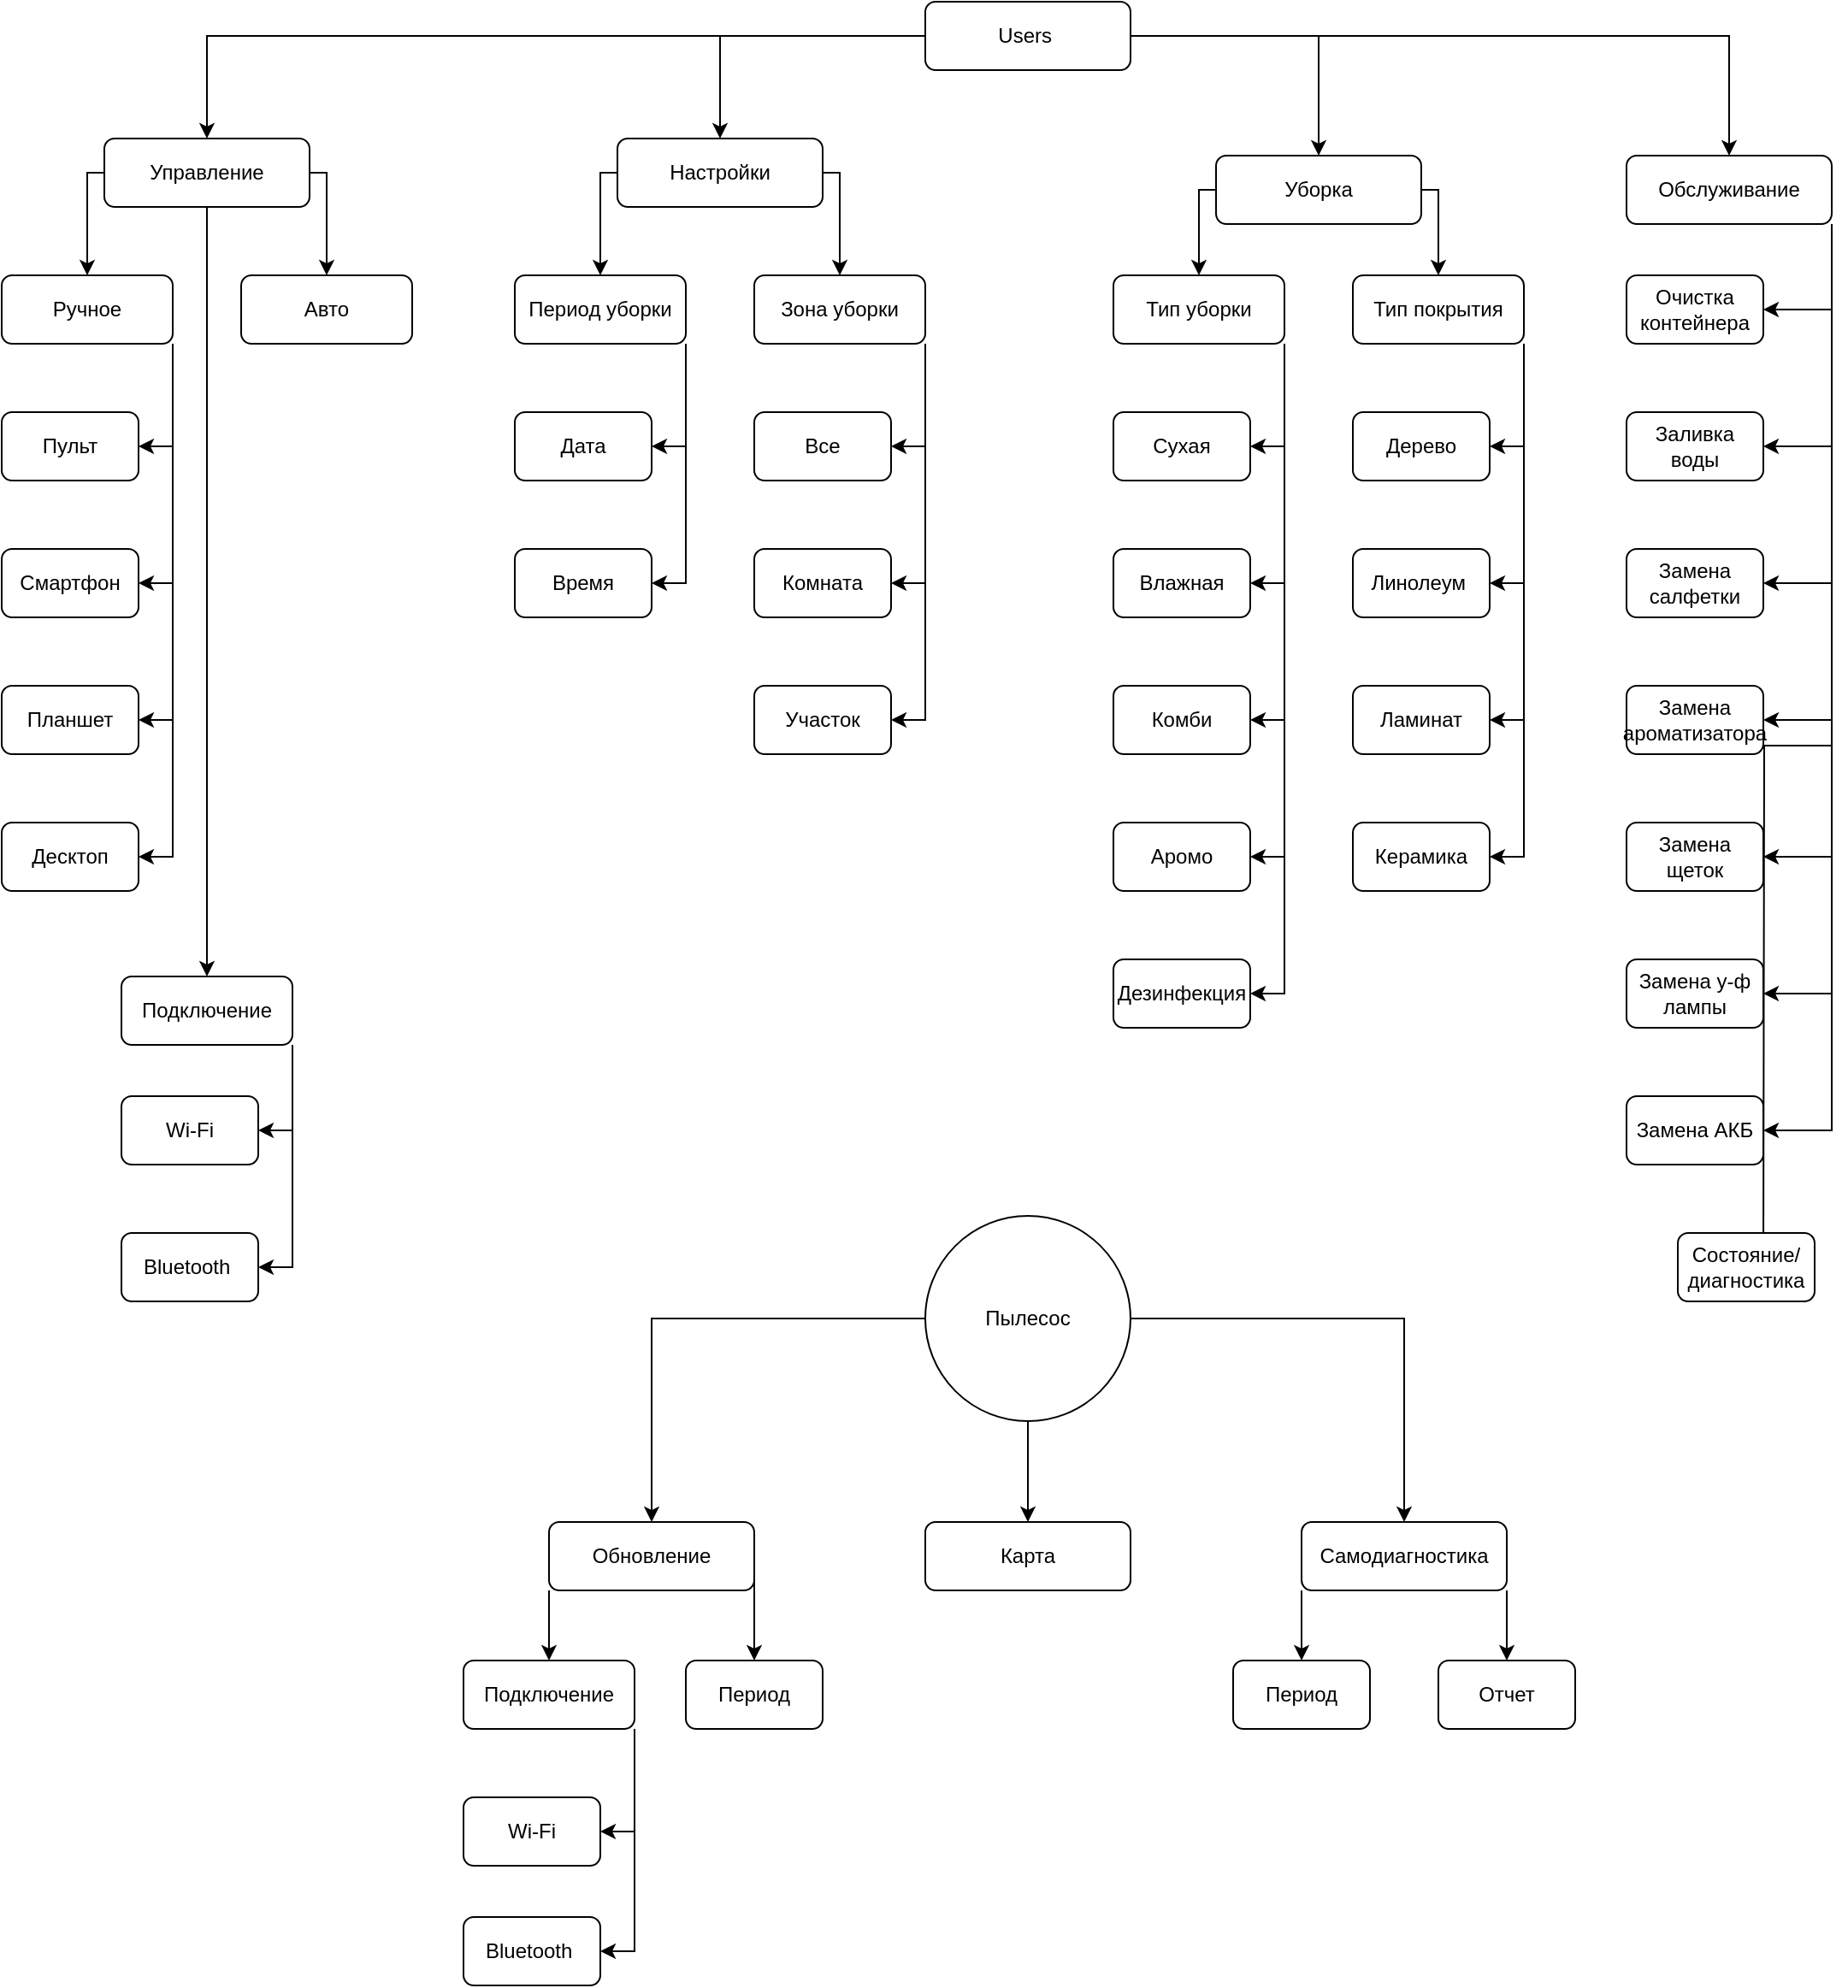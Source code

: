 <mxfile version="21.6.9" type="github">
  <diagram id="C5RBs43oDa-KdzZeNtuy" name="Page-1">
    <mxGraphModel dx="2201" dy="781" grid="1" gridSize="10" guides="1" tooltips="1" connect="1" arrows="1" fold="1" page="1" pageScale="1" pageWidth="827" pageHeight="1169" math="0" shadow="0">
      <root>
        <mxCell id="WIyWlLk6GJQsqaUBKTNV-0" />
        <mxCell id="WIyWlLk6GJQsqaUBKTNV-1" parent="WIyWlLk6GJQsqaUBKTNV-0" />
        <mxCell id="h5kwj9fp45KTlVinUDGR-9" style="edgeStyle=orthogonalEdgeStyle;rounded=0;orthogonalLoop=1;jettySize=auto;html=1;entryX=0.5;entryY=0;entryDx=0;entryDy=0;" parent="WIyWlLk6GJQsqaUBKTNV-1" source="WIyWlLk6GJQsqaUBKTNV-3" target="h5kwj9fp45KTlVinUDGR-5" edge="1">
          <mxGeometry relative="1" as="geometry" />
        </mxCell>
        <mxCell id="h5kwj9fp45KTlVinUDGR-10" style="edgeStyle=orthogonalEdgeStyle;rounded=0;orthogonalLoop=1;jettySize=auto;html=1;exitX=0;exitY=0.5;exitDx=0;exitDy=0;entryX=0.5;entryY=0;entryDx=0;entryDy=0;" parent="WIyWlLk6GJQsqaUBKTNV-1" source="WIyWlLk6GJQsqaUBKTNV-3" target="h5kwj9fp45KTlVinUDGR-6" edge="1">
          <mxGeometry relative="1" as="geometry" />
        </mxCell>
        <mxCell id="h5kwj9fp45KTlVinUDGR-12" style="edgeStyle=orthogonalEdgeStyle;rounded=0;orthogonalLoop=1;jettySize=auto;html=1;exitX=1;exitY=0.5;exitDx=0;exitDy=0;" parent="WIyWlLk6GJQsqaUBKTNV-1" source="WIyWlLk6GJQsqaUBKTNV-3" target="h5kwj9fp45KTlVinUDGR-8" edge="1">
          <mxGeometry relative="1" as="geometry" />
        </mxCell>
        <mxCell id="h5kwj9fp45KTlVinUDGR-13" style="edgeStyle=orthogonalEdgeStyle;rounded=0;orthogonalLoop=1;jettySize=auto;html=1;" parent="WIyWlLk6GJQsqaUBKTNV-1" source="WIyWlLk6GJQsqaUBKTNV-3" target="h5kwj9fp45KTlVinUDGR-7" edge="1">
          <mxGeometry relative="1" as="geometry" />
        </mxCell>
        <mxCell id="WIyWlLk6GJQsqaUBKTNV-3" value="Users&amp;nbsp;" style="rounded=1;whiteSpace=wrap;html=1;fontSize=12;glass=0;strokeWidth=1;shadow=0;" parent="WIyWlLk6GJQsqaUBKTNV-1" vertex="1">
          <mxGeometry x="460" y="40" width="120" height="40" as="geometry" />
        </mxCell>
        <mxCell id="h5kwj9fp45KTlVinUDGR-46" style="edgeStyle=orthogonalEdgeStyle;rounded=0;orthogonalLoop=1;jettySize=auto;html=1;fontFamily=Helvetica;fontSize=12;fontColor=default;" parent="WIyWlLk6GJQsqaUBKTNV-1" source="h5kwj9fp45KTlVinUDGR-5" target="h5kwj9fp45KTlVinUDGR-45" edge="1">
          <mxGeometry relative="1" as="geometry" />
        </mxCell>
        <mxCell id="h5kwj9fp45KTlVinUDGR-47" style="edgeStyle=orthogonalEdgeStyle;rounded=0;orthogonalLoop=1;jettySize=auto;html=1;entryX=0.5;entryY=0;entryDx=0;entryDy=0;fontFamily=Helvetica;fontSize=12;fontColor=default;exitX=0;exitY=0.5;exitDx=0;exitDy=0;" parent="WIyWlLk6GJQsqaUBKTNV-1" source="h5kwj9fp45KTlVinUDGR-5" target="h5kwj9fp45KTlVinUDGR-33" edge="1">
          <mxGeometry relative="1" as="geometry">
            <Array as="points">
              <mxPoint x="-30" y="140" />
            </Array>
          </mxGeometry>
        </mxCell>
        <mxCell id="h5kwj9fp45KTlVinUDGR-48" style="edgeStyle=orthogonalEdgeStyle;rounded=0;orthogonalLoop=1;jettySize=auto;html=1;entryX=0.5;entryY=0;entryDx=0;entryDy=0;fontFamily=Helvetica;fontSize=12;fontColor=default;exitX=1;exitY=0.5;exitDx=0;exitDy=0;" parent="WIyWlLk6GJQsqaUBKTNV-1" source="h5kwj9fp45KTlVinUDGR-5" target="h5kwj9fp45KTlVinUDGR-32" edge="1">
          <mxGeometry relative="1" as="geometry">
            <Array as="points">
              <mxPoint x="110" y="140" />
            </Array>
          </mxGeometry>
        </mxCell>
        <mxCell id="h5kwj9fp45KTlVinUDGR-5" value="Управление" style="rounded=1;whiteSpace=wrap;html=1;fontSize=12;glass=0;strokeWidth=1;shadow=0;" parent="WIyWlLk6GJQsqaUBKTNV-1" vertex="1">
          <mxGeometry x="-20" y="120" width="120" height="40" as="geometry" />
        </mxCell>
        <mxCell id="h5kwj9fp45KTlVinUDGR-49" style="edgeStyle=orthogonalEdgeStyle;rounded=0;orthogonalLoop=1;jettySize=auto;html=1;entryX=0.5;entryY=0;entryDx=0;entryDy=0;fontFamily=Helvetica;fontSize=12;fontColor=default;exitX=0;exitY=0.5;exitDx=0;exitDy=0;" parent="WIyWlLk6GJQsqaUBKTNV-1" source="h5kwj9fp45KTlVinUDGR-6" target="h5kwj9fp45KTlVinUDGR-31" edge="1">
          <mxGeometry relative="1" as="geometry">
            <Array as="points">
              <mxPoint x="270" y="140" />
            </Array>
          </mxGeometry>
        </mxCell>
        <mxCell id="h5kwj9fp45KTlVinUDGR-50" style="edgeStyle=orthogonalEdgeStyle;rounded=0;orthogonalLoop=1;jettySize=auto;html=1;entryX=0.5;entryY=0;entryDx=0;entryDy=0;fontFamily=Helvetica;fontSize=12;fontColor=default;exitX=1;exitY=0.5;exitDx=0;exitDy=0;" parent="WIyWlLk6GJQsqaUBKTNV-1" source="h5kwj9fp45KTlVinUDGR-6" target="h5kwj9fp45KTlVinUDGR-30" edge="1">
          <mxGeometry relative="1" as="geometry">
            <Array as="points">
              <mxPoint x="410" y="140" />
            </Array>
          </mxGeometry>
        </mxCell>
        <mxCell id="h5kwj9fp45KTlVinUDGR-6" value="Настройки" style="rounded=1;whiteSpace=wrap;html=1;fontSize=12;glass=0;strokeWidth=1;shadow=0;" parent="WIyWlLk6GJQsqaUBKTNV-1" vertex="1">
          <mxGeometry x="280" y="120" width="120" height="40" as="geometry" />
        </mxCell>
        <mxCell id="h5kwj9fp45KTlVinUDGR-71" style="edgeStyle=orthogonalEdgeStyle;rounded=0;orthogonalLoop=1;jettySize=auto;html=1;entryX=0.5;entryY=0;entryDx=0;entryDy=0;fontFamily=Helvetica;fontSize=12;fontColor=default;exitX=0;exitY=0.5;exitDx=0;exitDy=0;" parent="WIyWlLk6GJQsqaUBKTNV-1" source="h5kwj9fp45KTlVinUDGR-7" target="h5kwj9fp45KTlVinUDGR-15" edge="1">
          <mxGeometry relative="1" as="geometry">
            <Array as="points">
              <mxPoint x="620" y="150" />
            </Array>
          </mxGeometry>
        </mxCell>
        <mxCell id="h5kwj9fp45KTlVinUDGR-73" style="edgeStyle=orthogonalEdgeStyle;rounded=0;orthogonalLoop=1;jettySize=auto;html=1;fontFamily=Helvetica;fontSize=12;fontColor=default;exitX=1;exitY=0.5;exitDx=0;exitDy=0;" parent="WIyWlLk6GJQsqaUBKTNV-1" source="h5kwj9fp45KTlVinUDGR-7" target="h5kwj9fp45KTlVinUDGR-14" edge="1">
          <mxGeometry relative="1" as="geometry">
            <Array as="points">
              <mxPoint x="760" y="150" />
            </Array>
          </mxGeometry>
        </mxCell>
        <mxCell id="h5kwj9fp45KTlVinUDGR-7" value="Уборка" style="rounded=1;whiteSpace=wrap;html=1;fontSize=12;glass=0;strokeWidth=1;shadow=0;" parent="WIyWlLk6GJQsqaUBKTNV-1" vertex="1">
          <mxGeometry x="630" y="130" width="120" height="40" as="geometry" />
        </mxCell>
        <mxCell id="h5kwj9fp45KTlVinUDGR-86" style="edgeStyle=orthogonalEdgeStyle;rounded=0;orthogonalLoop=1;jettySize=auto;html=1;entryX=1;entryY=0.5;entryDx=0;entryDy=0;fontFamily=Helvetica;fontSize=12;fontColor=default;exitX=1;exitY=1;exitDx=0;exitDy=0;" parent="WIyWlLk6GJQsqaUBKTNV-1" source="h5kwj9fp45KTlVinUDGR-8" edge="1">
          <mxGeometry relative="1" as="geometry">
            <mxPoint x="950" y="780" as="targetPoint" />
          </mxGeometry>
        </mxCell>
        <mxCell id="h5kwj9fp45KTlVinUDGR-87" style="edgeStyle=orthogonalEdgeStyle;rounded=0;orthogonalLoop=1;jettySize=auto;html=1;entryX=1;entryY=0.5;entryDx=0;entryDy=0;fontFamily=Helvetica;fontSize=12;fontColor=default;exitX=1;exitY=1;exitDx=0;exitDy=0;" parent="WIyWlLk6GJQsqaUBKTNV-1" source="h5kwj9fp45KTlVinUDGR-8" target="h5kwj9fp45KTlVinUDGR-25" edge="1">
          <mxGeometry relative="1" as="geometry">
            <Array as="points">
              <mxPoint x="990" y="700" />
            </Array>
          </mxGeometry>
        </mxCell>
        <mxCell id="h5kwj9fp45KTlVinUDGR-89" style="edgeStyle=orthogonalEdgeStyle;rounded=0;orthogonalLoop=1;jettySize=auto;html=1;entryX=1;entryY=0.5;entryDx=0;entryDy=0;fontFamily=Helvetica;fontSize=12;fontColor=default;exitX=1;exitY=1;exitDx=0;exitDy=0;" parent="WIyWlLk6GJQsqaUBKTNV-1" source="h5kwj9fp45KTlVinUDGR-8" target="h5kwj9fp45KTlVinUDGR-22" edge="1">
          <mxGeometry relative="1" as="geometry">
            <mxPoint x="930" y="180" as="sourcePoint" />
            <mxPoint x="950" y="640" as="targetPoint" />
            <Array as="points">
              <mxPoint x="990" y="620" />
            </Array>
          </mxGeometry>
        </mxCell>
        <mxCell id="h5kwj9fp45KTlVinUDGR-90" style="edgeStyle=orthogonalEdgeStyle;rounded=0;orthogonalLoop=1;jettySize=auto;html=1;entryX=1;entryY=0.5;entryDx=0;entryDy=0;fontFamily=Helvetica;fontSize=12;fontColor=default;exitX=1;exitY=1;exitDx=0;exitDy=0;" parent="WIyWlLk6GJQsqaUBKTNV-1" source="h5kwj9fp45KTlVinUDGR-8" target="h5kwj9fp45KTlVinUDGR-26" edge="1">
          <mxGeometry relative="1" as="geometry" />
        </mxCell>
        <mxCell id="h5kwj9fp45KTlVinUDGR-91" style="edgeStyle=orthogonalEdgeStyle;rounded=0;orthogonalLoop=1;jettySize=auto;html=1;entryX=1;entryY=0.5;entryDx=0;entryDy=0;fontFamily=Helvetica;fontSize=12;fontColor=default;exitX=1;exitY=1;exitDx=0;exitDy=0;" parent="WIyWlLk6GJQsqaUBKTNV-1" source="h5kwj9fp45KTlVinUDGR-8" target="h5kwj9fp45KTlVinUDGR-27" edge="1">
          <mxGeometry relative="1" as="geometry" />
        </mxCell>
        <mxCell id="h5kwj9fp45KTlVinUDGR-92" style="edgeStyle=orthogonalEdgeStyle;rounded=0;orthogonalLoop=1;jettySize=auto;html=1;entryX=1;entryY=0.5;entryDx=0;entryDy=0;fontFamily=Helvetica;fontSize=12;fontColor=default;exitX=1;exitY=1;exitDx=0;exitDy=0;" parent="WIyWlLk6GJQsqaUBKTNV-1" source="h5kwj9fp45KTlVinUDGR-8" target="h5kwj9fp45KTlVinUDGR-28" edge="1">
          <mxGeometry relative="1" as="geometry" />
        </mxCell>
        <mxCell id="h5kwj9fp45KTlVinUDGR-93" style="edgeStyle=orthogonalEdgeStyle;rounded=0;orthogonalLoop=1;jettySize=auto;html=1;entryX=1;entryY=0.5;entryDx=0;entryDy=0;fontFamily=Helvetica;fontSize=12;fontColor=default;exitX=1;exitY=1;exitDx=0;exitDy=0;" parent="WIyWlLk6GJQsqaUBKTNV-1" source="h5kwj9fp45KTlVinUDGR-8" target="h5kwj9fp45KTlVinUDGR-20" edge="1">
          <mxGeometry relative="1" as="geometry" />
        </mxCell>
        <mxCell id="h5kwj9fp45KTlVinUDGR-94" style="edgeStyle=orthogonalEdgeStyle;rounded=0;orthogonalLoop=1;jettySize=auto;html=1;entryX=1;entryY=0.5;entryDx=0;entryDy=0;fontFamily=Helvetica;fontSize=12;fontColor=default;exitX=1;exitY=1;exitDx=0;exitDy=0;" parent="WIyWlLk6GJQsqaUBKTNV-1" source="h5kwj9fp45KTlVinUDGR-8" target="h5kwj9fp45KTlVinUDGR-18" edge="1">
          <mxGeometry relative="1" as="geometry" />
        </mxCell>
        <mxCell id="h5kwj9fp45KTlVinUDGR-8" value="Обслуживание" style="rounded=1;whiteSpace=wrap;html=1;fontSize=12;glass=0;strokeWidth=1;shadow=0;" parent="WIyWlLk6GJQsqaUBKTNV-1" vertex="1">
          <mxGeometry x="870" y="130" width="120" height="40" as="geometry" />
        </mxCell>
        <mxCell id="h5kwj9fp45KTlVinUDGR-81" style="edgeStyle=orthogonalEdgeStyle;rounded=0;orthogonalLoop=1;jettySize=auto;html=1;entryX=1;entryY=0.5;entryDx=0;entryDy=0;fontFamily=Helvetica;fontSize=12;fontColor=default;exitX=1;exitY=1;exitDx=0;exitDy=0;" parent="WIyWlLk6GJQsqaUBKTNV-1" source="h5kwj9fp45KTlVinUDGR-14" target="h5kwj9fp45KTlVinUDGR-66" edge="1">
          <mxGeometry relative="1" as="geometry" />
        </mxCell>
        <mxCell id="h5kwj9fp45KTlVinUDGR-82" style="edgeStyle=orthogonalEdgeStyle;rounded=0;orthogonalLoop=1;jettySize=auto;html=1;entryX=1;entryY=0.5;entryDx=0;entryDy=0;fontFamily=Helvetica;fontSize=12;fontColor=default;exitX=1;exitY=1;exitDx=0;exitDy=0;" parent="WIyWlLk6GJQsqaUBKTNV-1" source="h5kwj9fp45KTlVinUDGR-14" target="h5kwj9fp45KTlVinUDGR-64" edge="1">
          <mxGeometry relative="1" as="geometry" />
        </mxCell>
        <mxCell id="h5kwj9fp45KTlVinUDGR-83" style="edgeStyle=orthogonalEdgeStyle;rounded=0;orthogonalLoop=1;jettySize=auto;html=1;entryX=1;entryY=0.5;entryDx=0;entryDy=0;fontFamily=Helvetica;fontSize=12;fontColor=default;exitX=1;exitY=1;exitDx=0;exitDy=0;" parent="WIyWlLk6GJQsqaUBKTNV-1" source="h5kwj9fp45KTlVinUDGR-14" target="h5kwj9fp45KTlVinUDGR-65" edge="1">
          <mxGeometry relative="1" as="geometry" />
        </mxCell>
        <mxCell id="h5kwj9fp45KTlVinUDGR-84" style="edgeStyle=orthogonalEdgeStyle;rounded=0;orthogonalLoop=1;jettySize=auto;html=1;entryX=1;entryY=0.5;entryDx=0;entryDy=0;fontFamily=Helvetica;fontSize=12;fontColor=default;exitX=1;exitY=1;exitDx=0;exitDy=0;" parent="WIyWlLk6GJQsqaUBKTNV-1" source="h5kwj9fp45KTlVinUDGR-14" target="h5kwj9fp45KTlVinUDGR-53" edge="1">
          <mxGeometry relative="1" as="geometry" />
        </mxCell>
        <mxCell id="h5kwj9fp45KTlVinUDGR-14" value="Тип покрытия" style="rounded=1;whiteSpace=wrap;html=1;fontSize=12;glass=0;strokeWidth=1;shadow=0;" parent="WIyWlLk6GJQsqaUBKTNV-1" vertex="1">
          <mxGeometry x="710" y="200" width="100" height="40" as="geometry" />
        </mxCell>
        <mxCell id="h5kwj9fp45KTlVinUDGR-75" style="edgeStyle=orthogonalEdgeStyle;rounded=0;orthogonalLoop=1;jettySize=auto;html=1;entryX=1;entryY=0.5;entryDx=0;entryDy=0;fontFamily=Helvetica;fontSize=12;fontColor=default;exitX=1;exitY=1;exitDx=0;exitDy=0;" parent="WIyWlLk6GJQsqaUBKTNV-1" source="h5kwj9fp45KTlVinUDGR-15" target="h5kwj9fp45KTlVinUDGR-51" edge="1">
          <mxGeometry relative="1" as="geometry" />
        </mxCell>
        <mxCell id="h5kwj9fp45KTlVinUDGR-76" style="edgeStyle=orthogonalEdgeStyle;rounded=0;orthogonalLoop=1;jettySize=auto;html=1;entryX=1;entryY=0.5;entryDx=0;entryDy=0;fontFamily=Helvetica;fontSize=12;fontColor=default;exitX=1;exitY=1;exitDx=0;exitDy=0;" parent="WIyWlLk6GJQsqaUBKTNV-1" source="h5kwj9fp45KTlVinUDGR-15" target="h5kwj9fp45KTlVinUDGR-63" edge="1">
          <mxGeometry relative="1" as="geometry" />
        </mxCell>
        <mxCell id="h5kwj9fp45KTlVinUDGR-78" style="edgeStyle=orthogonalEdgeStyle;rounded=0;orthogonalLoop=1;jettySize=auto;html=1;entryX=1;entryY=0.5;entryDx=0;entryDy=0;fontFamily=Helvetica;fontSize=12;fontColor=default;exitX=1;exitY=1;exitDx=0;exitDy=0;" parent="WIyWlLk6GJQsqaUBKTNV-1" source="h5kwj9fp45KTlVinUDGR-15" target="h5kwj9fp45KTlVinUDGR-67" edge="1">
          <mxGeometry relative="1" as="geometry" />
        </mxCell>
        <mxCell id="h5kwj9fp45KTlVinUDGR-79" style="edgeStyle=orthogonalEdgeStyle;rounded=0;orthogonalLoop=1;jettySize=auto;html=1;entryX=1;entryY=0.5;entryDx=0;entryDy=0;fontFamily=Helvetica;fontSize=12;fontColor=default;exitX=1;exitY=1;exitDx=0;exitDy=0;" parent="WIyWlLk6GJQsqaUBKTNV-1" source="h5kwj9fp45KTlVinUDGR-15" target="h5kwj9fp45KTlVinUDGR-69" edge="1">
          <mxGeometry relative="1" as="geometry" />
        </mxCell>
        <mxCell id="h5kwj9fp45KTlVinUDGR-80" style="edgeStyle=orthogonalEdgeStyle;rounded=0;orthogonalLoop=1;jettySize=auto;html=1;entryX=1;entryY=0.5;entryDx=0;entryDy=0;fontFamily=Helvetica;fontSize=12;fontColor=default;exitX=1;exitY=1;exitDx=0;exitDy=0;" parent="WIyWlLk6GJQsqaUBKTNV-1" source="h5kwj9fp45KTlVinUDGR-15" target="h5kwj9fp45KTlVinUDGR-68" edge="1">
          <mxGeometry relative="1" as="geometry" />
        </mxCell>
        <mxCell id="h5kwj9fp45KTlVinUDGR-15" value="Тип уборки" style="rounded=1;whiteSpace=wrap;html=1;fontSize=12;glass=0;strokeWidth=1;shadow=0;" parent="WIyWlLk6GJQsqaUBKTNV-1" vertex="1">
          <mxGeometry x="570" y="200" width="100" height="40" as="geometry" />
        </mxCell>
        <mxCell id="h5kwj9fp45KTlVinUDGR-115" style="edgeStyle=orthogonalEdgeStyle;rounded=0;orthogonalLoop=1;jettySize=auto;html=1;entryX=0.5;entryY=0;entryDx=0;entryDy=0;fontFamily=Helvetica;fontSize=12;fontColor=default;exitX=0;exitY=1;exitDx=0;exitDy=0;" parent="WIyWlLk6GJQsqaUBKTNV-1" source="h5kwj9fp45KTlVinUDGR-16" target="h5kwj9fp45KTlVinUDGR-106" edge="1">
          <mxGeometry relative="1" as="geometry">
            <Array as="points" />
          </mxGeometry>
        </mxCell>
        <mxCell id="h5kwj9fp45KTlVinUDGR-116" style="edgeStyle=orthogonalEdgeStyle;rounded=0;orthogonalLoop=1;jettySize=auto;html=1;fontFamily=Helvetica;fontSize=12;fontColor=default;exitX=1;exitY=1;exitDx=0;exitDy=0;entryX=0.5;entryY=0;entryDx=0;entryDy=0;" parent="WIyWlLk6GJQsqaUBKTNV-1" source="h5kwj9fp45KTlVinUDGR-16" target="h5kwj9fp45KTlVinUDGR-105" edge="1">
          <mxGeometry relative="1" as="geometry">
            <Array as="points">
              <mxPoint x="800" y="990" />
              <mxPoint x="800" y="990" />
            </Array>
          </mxGeometry>
        </mxCell>
        <mxCell id="h5kwj9fp45KTlVinUDGR-16" value="Самодиагностика" style="rounded=1;whiteSpace=wrap;html=1;fontSize=12;glass=0;strokeWidth=1;shadow=0;" parent="WIyWlLk6GJQsqaUBKTNV-1" vertex="1">
          <mxGeometry x="680" y="929" width="120" height="40" as="geometry" />
        </mxCell>
        <mxCell id="h5kwj9fp45KTlVinUDGR-113" style="edgeStyle=orthogonalEdgeStyle;rounded=0;orthogonalLoop=1;jettySize=auto;html=1;fontFamily=Helvetica;fontSize=12;fontColor=default;exitX=0;exitY=1;exitDx=0;exitDy=0;" parent="WIyWlLk6GJQsqaUBKTNV-1" source="h5kwj9fp45KTlVinUDGR-17" edge="1">
          <mxGeometry relative="1" as="geometry">
            <mxPoint x="240" y="1010" as="targetPoint" />
          </mxGeometry>
        </mxCell>
        <mxCell id="h5kwj9fp45KTlVinUDGR-114" style="edgeStyle=orthogonalEdgeStyle;rounded=0;orthogonalLoop=1;jettySize=auto;html=1;entryX=0.5;entryY=0;entryDx=0;entryDy=0;fontFamily=Helvetica;fontSize=12;fontColor=default;exitX=1;exitY=0.5;exitDx=0;exitDy=0;" parent="WIyWlLk6GJQsqaUBKTNV-1" source="h5kwj9fp45KTlVinUDGR-17" target="h5kwj9fp45KTlVinUDGR-107" edge="1">
          <mxGeometry relative="1" as="geometry">
            <Array as="points">
              <mxPoint x="360" y="980" />
              <mxPoint x="360" y="980" />
            </Array>
          </mxGeometry>
        </mxCell>
        <mxCell id="h5kwj9fp45KTlVinUDGR-17" value="Обновление" style="rounded=1;whiteSpace=wrap;html=1;fontSize=12;glass=0;strokeWidth=1;shadow=0;" parent="WIyWlLk6GJQsqaUBKTNV-1" vertex="1">
          <mxGeometry x="240" y="929" width="120" height="40" as="geometry" />
        </mxCell>
        <mxCell id="h5kwj9fp45KTlVinUDGR-18" value="Очистка&lt;br&gt;контейнера" style="rounded=1;whiteSpace=wrap;html=1;fontSize=12;glass=0;strokeWidth=1;shadow=0;" parent="WIyWlLk6GJQsqaUBKTNV-1" vertex="1">
          <mxGeometry x="870" y="200" width="80" height="40" as="geometry" />
        </mxCell>
        <mxCell id="h5kwj9fp45KTlVinUDGR-20" value="Заливка&lt;br&gt;воды" style="rounded=1;whiteSpace=wrap;html=1;fontSize=12;glass=0;strokeWidth=1;shadow=0;" parent="WIyWlLk6GJQsqaUBKTNV-1" vertex="1">
          <mxGeometry x="870" y="280" width="80" height="40" as="geometry" />
        </mxCell>
        <mxCell id="h5kwj9fp45KTlVinUDGR-21" value="Пульт" style="rounded=1;whiteSpace=wrap;html=1;fontSize=12;glass=0;strokeWidth=1;shadow=0;" parent="WIyWlLk6GJQsqaUBKTNV-1" vertex="1">
          <mxGeometry x="-80" y="280" width="80" height="40" as="geometry" />
        </mxCell>
        <mxCell id="h5kwj9fp45KTlVinUDGR-22" value="Замена у-ф лампы" style="rounded=1;whiteSpace=wrap;html=1;fontSize=12;glass=0;strokeWidth=1;shadow=0;" parent="WIyWlLk6GJQsqaUBKTNV-1" vertex="1">
          <mxGeometry x="870" y="600" width="80" height="40" as="geometry" />
        </mxCell>
        <mxCell id="h5kwj9fp45KTlVinUDGR-24" value="Состояние/&lt;br&gt;диагностика" style="rounded=1;whiteSpace=wrap;html=1;fontSize=12;glass=0;strokeWidth=1;shadow=0;" parent="WIyWlLk6GJQsqaUBKTNV-1" vertex="1">
          <mxGeometry x="900" y="760" width="80" height="40" as="geometry" />
        </mxCell>
        <mxCell id="h5kwj9fp45KTlVinUDGR-25" value="Замена АКБ" style="rounded=1;whiteSpace=wrap;html=1;fontSize=12;glass=0;strokeWidth=1;shadow=0;" parent="WIyWlLk6GJQsqaUBKTNV-1" vertex="1">
          <mxGeometry x="870" y="680" width="80" height="40" as="geometry" />
        </mxCell>
        <mxCell id="h5kwj9fp45KTlVinUDGR-26" value="Замена щеток" style="rounded=1;whiteSpace=wrap;html=1;fontSize=12;glass=0;strokeWidth=1;shadow=0;" parent="WIyWlLk6GJQsqaUBKTNV-1" vertex="1">
          <mxGeometry x="870" y="520" width="80" height="40" as="geometry" />
        </mxCell>
        <mxCell id="h5kwj9fp45KTlVinUDGR-27" value="Замена&lt;br style=&quot;border-color: var(--border-color);&quot;&gt;ароматизатора" style="rounded=1;whiteSpace=wrap;html=1;fontSize=12;glass=0;strokeWidth=1;shadow=0;" parent="WIyWlLk6GJQsqaUBKTNV-1" vertex="1">
          <mxGeometry x="870" y="440" width="80" height="40" as="geometry" />
        </mxCell>
        <mxCell id="h5kwj9fp45KTlVinUDGR-28" value="Замена&lt;br&gt;салфетки" style="rounded=1;whiteSpace=wrap;html=1;fontSize=12;glass=0;strokeWidth=1;shadow=0;" parent="WIyWlLk6GJQsqaUBKTNV-1" vertex="1">
          <mxGeometry x="870" y="360" width="80" height="40" as="geometry" />
        </mxCell>
        <mxCell id="h5kwj9fp45KTlVinUDGR-60" style="edgeStyle=orthogonalEdgeStyle;rounded=0;orthogonalLoop=1;jettySize=auto;html=1;entryX=1;entryY=0.5;entryDx=0;entryDy=0;fontFamily=Helvetica;fontSize=12;fontColor=default;exitX=1;exitY=1;exitDx=0;exitDy=0;" parent="WIyWlLk6GJQsqaUBKTNV-1" source="h5kwj9fp45KTlVinUDGR-30" target="h5kwj9fp45KTlVinUDGR-54" edge="1">
          <mxGeometry relative="1" as="geometry" />
        </mxCell>
        <mxCell id="h5kwj9fp45KTlVinUDGR-61" style="edgeStyle=orthogonalEdgeStyle;rounded=0;orthogonalLoop=1;jettySize=auto;html=1;entryX=1;entryY=0.5;entryDx=0;entryDy=0;fontFamily=Helvetica;fontSize=12;fontColor=default;exitX=1;exitY=1;exitDx=0;exitDy=0;" parent="WIyWlLk6GJQsqaUBKTNV-1" source="h5kwj9fp45KTlVinUDGR-30" target="h5kwj9fp45KTlVinUDGR-56" edge="1">
          <mxGeometry relative="1" as="geometry" />
        </mxCell>
        <mxCell id="h5kwj9fp45KTlVinUDGR-62" style="edgeStyle=orthogonalEdgeStyle;rounded=0;orthogonalLoop=1;jettySize=auto;html=1;entryX=1;entryY=0.5;entryDx=0;entryDy=0;fontFamily=Helvetica;fontSize=12;fontColor=default;exitX=1;exitY=1;exitDx=0;exitDy=0;" parent="WIyWlLk6GJQsqaUBKTNV-1" source="h5kwj9fp45KTlVinUDGR-30" target="h5kwj9fp45KTlVinUDGR-55" edge="1">
          <mxGeometry relative="1" as="geometry" />
        </mxCell>
        <mxCell id="h5kwj9fp45KTlVinUDGR-30" value="Зона уборки" style="rounded=1;whiteSpace=wrap;html=1;fontSize=12;glass=0;strokeWidth=1;shadow=0;" parent="WIyWlLk6GJQsqaUBKTNV-1" vertex="1">
          <mxGeometry x="360" y="200" width="100" height="40" as="geometry" />
        </mxCell>
        <mxCell id="h5kwj9fp45KTlVinUDGR-58" style="edgeStyle=orthogonalEdgeStyle;rounded=0;orthogonalLoop=1;jettySize=auto;html=1;entryX=1;entryY=0.5;entryDx=0;entryDy=0;fontFamily=Helvetica;fontSize=12;fontColor=default;exitX=1;exitY=1;exitDx=0;exitDy=0;" parent="WIyWlLk6GJQsqaUBKTNV-1" source="h5kwj9fp45KTlVinUDGR-31" target="h5kwj9fp45KTlVinUDGR-52" edge="1">
          <mxGeometry relative="1" as="geometry" />
        </mxCell>
        <mxCell id="h5kwj9fp45KTlVinUDGR-59" style="edgeStyle=orthogonalEdgeStyle;rounded=0;orthogonalLoop=1;jettySize=auto;html=1;entryX=1;entryY=0.5;entryDx=0;entryDy=0;fontFamily=Helvetica;fontSize=12;fontColor=default;exitX=1;exitY=1;exitDx=0;exitDy=0;" parent="WIyWlLk6GJQsqaUBKTNV-1" source="h5kwj9fp45KTlVinUDGR-31" target="h5kwj9fp45KTlVinUDGR-37" edge="1">
          <mxGeometry relative="1" as="geometry" />
        </mxCell>
        <mxCell id="h5kwj9fp45KTlVinUDGR-31" value="Период уборки" style="rounded=1;whiteSpace=wrap;html=1;fontSize=12;glass=0;strokeWidth=1;shadow=0;" parent="WIyWlLk6GJQsqaUBKTNV-1" vertex="1">
          <mxGeometry x="220" y="200" width="100" height="40" as="geometry" />
        </mxCell>
        <mxCell id="h5kwj9fp45KTlVinUDGR-32" value="Авто" style="rounded=1;whiteSpace=wrap;html=1;fontSize=12;glass=0;strokeWidth=1;shadow=0;" parent="WIyWlLk6GJQsqaUBKTNV-1" vertex="1">
          <mxGeometry x="60" y="200" width="100" height="40" as="geometry" />
        </mxCell>
        <mxCell id="h5kwj9fp45KTlVinUDGR-38" style="edgeStyle=orthogonalEdgeStyle;rounded=0;orthogonalLoop=1;jettySize=auto;html=1;entryX=1;entryY=0.5;entryDx=0;entryDy=0;fontFamily=Helvetica;fontSize=12;fontColor=default;exitX=1;exitY=1;exitDx=0;exitDy=0;" parent="WIyWlLk6GJQsqaUBKTNV-1" source="h5kwj9fp45KTlVinUDGR-33" target="h5kwj9fp45KTlVinUDGR-36" edge="1">
          <mxGeometry relative="1" as="geometry" />
        </mxCell>
        <mxCell id="h5kwj9fp45KTlVinUDGR-42" style="edgeStyle=orthogonalEdgeStyle;rounded=0;orthogonalLoop=1;jettySize=auto;html=1;entryX=1;entryY=0.5;entryDx=0;entryDy=0;fontFamily=Helvetica;fontSize=12;fontColor=default;exitX=1;exitY=1;exitDx=0;exitDy=0;" parent="WIyWlLk6GJQsqaUBKTNV-1" source="h5kwj9fp45KTlVinUDGR-33" target="h5kwj9fp45KTlVinUDGR-21" edge="1">
          <mxGeometry relative="1" as="geometry" />
        </mxCell>
        <mxCell id="h5kwj9fp45KTlVinUDGR-43" style="edgeStyle=orthogonalEdgeStyle;rounded=0;orthogonalLoop=1;jettySize=auto;html=1;entryX=1;entryY=0.5;entryDx=0;entryDy=0;fontFamily=Helvetica;fontSize=12;fontColor=default;exitX=1;exitY=1;exitDx=0;exitDy=0;" parent="WIyWlLk6GJQsqaUBKTNV-1" source="h5kwj9fp45KTlVinUDGR-33" target="h5kwj9fp45KTlVinUDGR-34" edge="1">
          <mxGeometry relative="1" as="geometry" />
        </mxCell>
        <mxCell id="h5kwj9fp45KTlVinUDGR-44" style="edgeStyle=orthogonalEdgeStyle;rounded=0;orthogonalLoop=1;jettySize=auto;html=1;entryX=1;entryY=0.5;entryDx=0;entryDy=0;fontFamily=Helvetica;fontSize=12;fontColor=default;exitX=1;exitY=1;exitDx=0;exitDy=0;" parent="WIyWlLk6GJQsqaUBKTNV-1" source="h5kwj9fp45KTlVinUDGR-33" target="h5kwj9fp45KTlVinUDGR-35" edge="1">
          <mxGeometry relative="1" as="geometry" />
        </mxCell>
        <mxCell id="h5kwj9fp45KTlVinUDGR-33" value="Ручное" style="rounded=1;whiteSpace=wrap;html=1;fontSize=12;glass=0;strokeWidth=1;shadow=0;" parent="WIyWlLk6GJQsqaUBKTNV-1" vertex="1">
          <mxGeometry x="-80" y="200" width="100" height="40" as="geometry" />
        </mxCell>
        <mxCell id="h5kwj9fp45KTlVinUDGR-34" value="Смартфон" style="rounded=1;whiteSpace=wrap;html=1;fontSize=12;glass=0;strokeWidth=1;shadow=0;" parent="WIyWlLk6GJQsqaUBKTNV-1" vertex="1">
          <mxGeometry x="-80" y="360" width="80" height="40" as="geometry" />
        </mxCell>
        <mxCell id="h5kwj9fp45KTlVinUDGR-35" value="Планшет" style="rounded=1;whiteSpace=wrap;html=1;fontSize=12;glass=0;strokeWidth=1;shadow=0;" parent="WIyWlLk6GJQsqaUBKTNV-1" vertex="1">
          <mxGeometry x="-80" y="440" width="80" height="40" as="geometry" />
        </mxCell>
        <mxCell id="h5kwj9fp45KTlVinUDGR-36" value="Десктоп" style="rounded=1;whiteSpace=wrap;html=1;fontSize=12;glass=0;strokeWidth=1;shadow=0;" parent="WIyWlLk6GJQsqaUBKTNV-1" vertex="1">
          <mxGeometry x="-80" y="520" width="80" height="40" as="geometry" />
        </mxCell>
        <mxCell id="h5kwj9fp45KTlVinUDGR-37" value="Дата" style="rounded=1;whiteSpace=wrap;html=1;fontSize=12;glass=0;strokeWidth=1;shadow=0;" parent="WIyWlLk6GJQsqaUBKTNV-1" vertex="1">
          <mxGeometry x="220" y="280" width="80" height="40" as="geometry" />
        </mxCell>
        <mxCell id="h5kwj9fp45KTlVinUDGR-100" style="edgeStyle=orthogonalEdgeStyle;rounded=0;orthogonalLoop=1;jettySize=auto;html=1;entryX=1;entryY=0.5;entryDx=0;entryDy=0;fontFamily=Helvetica;fontSize=12;fontColor=default;exitX=1;exitY=1;exitDx=0;exitDy=0;" parent="WIyWlLk6GJQsqaUBKTNV-1" source="h5kwj9fp45KTlVinUDGR-45" edge="1">
          <mxGeometry relative="1" as="geometry">
            <mxPoint x="70" y="780" as="targetPoint" />
            <Array as="points">
              <mxPoint x="90" y="780" />
            </Array>
          </mxGeometry>
        </mxCell>
        <mxCell id="h5kwj9fp45KTlVinUDGR-101" style="edgeStyle=orthogonalEdgeStyle;rounded=0;orthogonalLoop=1;jettySize=auto;html=1;entryX=1;entryY=0.5;entryDx=0;entryDy=0;fontFamily=Helvetica;fontSize=12;fontColor=default;exitX=1;exitY=1;exitDx=0;exitDy=0;" parent="WIyWlLk6GJQsqaUBKTNV-1" source="h5kwj9fp45KTlVinUDGR-45" target="h5kwj9fp45KTlVinUDGR-98" edge="1">
          <mxGeometry relative="1" as="geometry" />
        </mxCell>
        <mxCell id="h5kwj9fp45KTlVinUDGR-45" value="Подключение" style="rounded=1;whiteSpace=wrap;html=1;fontSize=12;glass=0;strokeWidth=1;shadow=0;" parent="WIyWlLk6GJQsqaUBKTNV-1" vertex="1">
          <mxGeometry x="-10" y="610" width="100" height="40" as="geometry" />
        </mxCell>
        <mxCell id="h5kwj9fp45KTlVinUDGR-51" value="Сухая" style="rounded=1;whiteSpace=wrap;html=1;fontSize=12;glass=0;strokeWidth=1;shadow=0;" parent="WIyWlLk6GJQsqaUBKTNV-1" vertex="1">
          <mxGeometry x="570" y="280" width="80" height="40" as="geometry" />
        </mxCell>
        <mxCell id="h5kwj9fp45KTlVinUDGR-52" value="Время" style="rounded=1;whiteSpace=wrap;html=1;fontSize=12;glass=0;strokeWidth=1;shadow=0;" parent="WIyWlLk6GJQsqaUBKTNV-1" vertex="1">
          <mxGeometry x="220" y="360" width="80" height="40" as="geometry" />
        </mxCell>
        <mxCell id="h5kwj9fp45KTlVinUDGR-53" value="Дерево" style="rounded=1;whiteSpace=wrap;html=1;fontSize=12;glass=0;strokeWidth=1;shadow=0;" parent="WIyWlLk6GJQsqaUBKTNV-1" vertex="1">
          <mxGeometry x="710" y="280" width="80" height="40" as="geometry" />
        </mxCell>
        <mxCell id="h5kwj9fp45KTlVinUDGR-54" value="Участок" style="rounded=1;whiteSpace=wrap;html=1;fontSize=12;glass=0;strokeWidth=1;shadow=0;" parent="WIyWlLk6GJQsqaUBKTNV-1" vertex="1">
          <mxGeometry x="360" y="440" width="80" height="40" as="geometry" />
        </mxCell>
        <mxCell id="h5kwj9fp45KTlVinUDGR-55" value="Комната" style="rounded=1;whiteSpace=wrap;html=1;fontSize=12;glass=0;strokeWidth=1;shadow=0;" parent="WIyWlLk6GJQsqaUBKTNV-1" vertex="1">
          <mxGeometry x="360" y="360" width="80" height="40" as="geometry" />
        </mxCell>
        <mxCell id="h5kwj9fp45KTlVinUDGR-56" value="Все" style="rounded=1;whiteSpace=wrap;html=1;fontSize=12;glass=0;strokeWidth=1;shadow=0;" parent="WIyWlLk6GJQsqaUBKTNV-1" vertex="1">
          <mxGeometry x="360" y="280" width="80" height="40" as="geometry" />
        </mxCell>
        <mxCell id="h5kwj9fp45KTlVinUDGR-57" style="edgeStyle=orthogonalEdgeStyle;rounded=0;orthogonalLoop=1;jettySize=auto;html=1;exitX=0.5;exitY=1;exitDx=0;exitDy=0;fontFamily=Helvetica;fontSize=12;fontColor=default;" parent="WIyWlLk6GJQsqaUBKTNV-1" source="h5kwj9fp45KTlVinUDGR-52" target="h5kwj9fp45KTlVinUDGR-52" edge="1">
          <mxGeometry relative="1" as="geometry" />
        </mxCell>
        <mxCell id="h5kwj9fp45KTlVinUDGR-63" value="Влажная" style="rounded=1;whiteSpace=wrap;html=1;fontSize=12;glass=0;strokeWidth=1;shadow=0;" parent="WIyWlLk6GJQsqaUBKTNV-1" vertex="1">
          <mxGeometry x="570" y="360" width="80" height="40" as="geometry" />
        </mxCell>
        <mxCell id="h5kwj9fp45KTlVinUDGR-64" value="Ламинат" style="rounded=1;whiteSpace=wrap;html=1;fontSize=12;glass=0;strokeWidth=1;shadow=0;" parent="WIyWlLk6GJQsqaUBKTNV-1" vertex="1">
          <mxGeometry x="710" y="440" width="80" height="40" as="geometry" />
        </mxCell>
        <mxCell id="h5kwj9fp45KTlVinUDGR-65" value="Линолеум&amp;nbsp;" style="rounded=1;whiteSpace=wrap;html=1;fontSize=12;glass=0;strokeWidth=1;shadow=0;" parent="WIyWlLk6GJQsqaUBKTNV-1" vertex="1">
          <mxGeometry x="710" y="360" width="80" height="40" as="geometry" />
        </mxCell>
        <mxCell id="h5kwj9fp45KTlVinUDGR-66" value="Керамика" style="rounded=1;whiteSpace=wrap;html=1;fontSize=12;glass=0;strokeWidth=1;shadow=0;" parent="WIyWlLk6GJQsqaUBKTNV-1" vertex="1">
          <mxGeometry x="710" y="520" width="80" height="40" as="geometry" />
        </mxCell>
        <mxCell id="h5kwj9fp45KTlVinUDGR-67" value="Комби" style="rounded=1;whiteSpace=wrap;html=1;fontSize=12;glass=0;strokeWidth=1;shadow=0;" parent="WIyWlLk6GJQsqaUBKTNV-1" vertex="1">
          <mxGeometry x="570" y="440" width="80" height="40" as="geometry" />
        </mxCell>
        <mxCell id="h5kwj9fp45KTlVinUDGR-68" value="Дезинфекция" style="rounded=1;whiteSpace=wrap;html=1;fontSize=12;glass=0;strokeWidth=1;shadow=0;" parent="WIyWlLk6GJQsqaUBKTNV-1" vertex="1">
          <mxGeometry x="570" y="600" width="80" height="40" as="geometry" />
        </mxCell>
        <mxCell id="h5kwj9fp45KTlVinUDGR-69" value="Аромо" style="rounded=1;whiteSpace=wrap;html=1;fontSize=12;glass=0;strokeWidth=1;shadow=0;" parent="WIyWlLk6GJQsqaUBKTNV-1" vertex="1">
          <mxGeometry x="570" y="520" width="80" height="40" as="geometry" />
        </mxCell>
        <mxCell id="h5kwj9fp45KTlVinUDGR-97" value="Bluetooth&amp;nbsp;" style="rounded=1;whiteSpace=wrap;html=1;fontSize=12;glass=0;strokeWidth=1;shadow=0;" parent="WIyWlLk6GJQsqaUBKTNV-1" vertex="1">
          <mxGeometry x="-10" y="760" width="80" height="40" as="geometry" />
        </mxCell>
        <mxCell id="h5kwj9fp45KTlVinUDGR-98" value="Wi-Fi" style="rounded=1;whiteSpace=wrap;html=1;fontSize=12;glass=0;strokeWidth=1;shadow=0;" parent="WIyWlLk6GJQsqaUBKTNV-1" vertex="1">
          <mxGeometry x="-10" y="680" width="80" height="40" as="geometry" />
        </mxCell>
        <mxCell id="h5kwj9fp45KTlVinUDGR-109" style="edgeStyle=orthogonalEdgeStyle;rounded=0;orthogonalLoop=1;jettySize=auto;html=1;entryX=0.5;entryY=0;entryDx=0;entryDy=0;fontFamily=Helvetica;fontSize=12;fontColor=default;" parent="WIyWlLk6GJQsqaUBKTNV-1" source="h5kwj9fp45KTlVinUDGR-102" target="h5kwj9fp45KTlVinUDGR-17" edge="1">
          <mxGeometry relative="1" as="geometry" />
        </mxCell>
        <mxCell id="h5kwj9fp45KTlVinUDGR-110" style="edgeStyle=orthogonalEdgeStyle;rounded=0;orthogonalLoop=1;jettySize=auto;html=1;entryX=0.5;entryY=0;entryDx=0;entryDy=0;fontFamily=Helvetica;fontSize=12;fontColor=default;" parent="WIyWlLk6GJQsqaUBKTNV-1" source="h5kwj9fp45KTlVinUDGR-102" target="h5kwj9fp45KTlVinUDGR-16" edge="1">
          <mxGeometry relative="1" as="geometry" />
        </mxCell>
        <mxCell id="h5kwj9fp45KTlVinUDGR-112" style="edgeStyle=orthogonalEdgeStyle;rounded=0;orthogonalLoop=1;jettySize=auto;html=1;entryX=0.5;entryY=0;entryDx=0;entryDy=0;fontFamily=Helvetica;fontSize=12;fontColor=default;" parent="WIyWlLk6GJQsqaUBKTNV-1" source="h5kwj9fp45KTlVinUDGR-102" target="h5kwj9fp45KTlVinUDGR-103" edge="1">
          <mxGeometry relative="1" as="geometry" />
        </mxCell>
        <mxCell id="h5kwj9fp45KTlVinUDGR-102" value="Пылесос" style="ellipse;whiteSpace=wrap;html=1;aspect=fixed;rounded=1;shadow=0;glass=0;strokeColor=default;strokeWidth=1;fontFamily=Helvetica;fontSize=12;fontColor=default;fillColor=default;" parent="WIyWlLk6GJQsqaUBKTNV-1" vertex="1">
          <mxGeometry x="460" y="750" width="120" height="120" as="geometry" />
        </mxCell>
        <mxCell id="h5kwj9fp45KTlVinUDGR-103" value="Карта" style="rounded=1;whiteSpace=wrap;html=1;fontSize=12;glass=0;strokeWidth=1;shadow=0;" parent="WIyWlLk6GJQsqaUBKTNV-1" vertex="1">
          <mxGeometry x="460" y="929" width="120" height="40" as="geometry" />
        </mxCell>
        <mxCell id="h5kwj9fp45KTlVinUDGR-105" value="Отчет" style="rounded=1;whiteSpace=wrap;html=1;fontSize=12;glass=0;strokeWidth=1;shadow=0;" parent="WIyWlLk6GJQsqaUBKTNV-1" vertex="1">
          <mxGeometry x="760" y="1010" width="80" height="40" as="geometry" />
        </mxCell>
        <mxCell id="h5kwj9fp45KTlVinUDGR-106" value="Период" style="rounded=1;whiteSpace=wrap;html=1;fontSize=12;glass=0;strokeWidth=1;shadow=0;" parent="WIyWlLk6GJQsqaUBKTNV-1" vertex="1">
          <mxGeometry x="640" y="1010" width="80" height="40" as="geometry" />
        </mxCell>
        <mxCell id="h5kwj9fp45KTlVinUDGR-107" value="Период" style="rounded=1;whiteSpace=wrap;html=1;fontSize=12;glass=0;strokeWidth=1;shadow=0;" parent="WIyWlLk6GJQsqaUBKTNV-1" vertex="1">
          <mxGeometry x="320" y="1010" width="80" height="40" as="geometry" />
        </mxCell>
        <mxCell id="mkYggO5mwpBk1EdIzwdD-0" style="edgeStyle=orthogonalEdgeStyle;rounded=0;orthogonalLoop=1;jettySize=auto;html=1;entryX=1;entryY=0.5;entryDx=0;entryDy=0;fontFamily=Helvetica;fontSize=12;fontColor=default;exitX=1;exitY=1;exitDx=0;exitDy=0;" edge="1" parent="WIyWlLk6GJQsqaUBKTNV-1" source="mkYggO5mwpBk1EdIzwdD-2">
          <mxGeometry relative="1" as="geometry">
            <mxPoint x="270" y="1180" as="targetPoint" />
            <Array as="points">
              <mxPoint x="290" y="1180" />
            </Array>
          </mxGeometry>
        </mxCell>
        <mxCell id="mkYggO5mwpBk1EdIzwdD-1" style="edgeStyle=orthogonalEdgeStyle;rounded=0;orthogonalLoop=1;jettySize=auto;html=1;entryX=1;entryY=0.5;entryDx=0;entryDy=0;fontFamily=Helvetica;fontSize=12;fontColor=default;exitX=1;exitY=1;exitDx=0;exitDy=0;" edge="1" parent="WIyWlLk6GJQsqaUBKTNV-1" source="mkYggO5mwpBk1EdIzwdD-2" target="mkYggO5mwpBk1EdIzwdD-4">
          <mxGeometry relative="1" as="geometry" />
        </mxCell>
        <mxCell id="mkYggO5mwpBk1EdIzwdD-2" value="Подключение" style="rounded=1;whiteSpace=wrap;html=1;fontSize=12;glass=0;strokeWidth=1;shadow=0;" vertex="1" parent="WIyWlLk6GJQsqaUBKTNV-1">
          <mxGeometry x="190" y="1010" width="100" height="40" as="geometry" />
        </mxCell>
        <mxCell id="mkYggO5mwpBk1EdIzwdD-3" value="Bluetooth&amp;nbsp;" style="rounded=1;whiteSpace=wrap;html=1;fontSize=12;glass=0;strokeWidth=1;shadow=0;" vertex="1" parent="WIyWlLk6GJQsqaUBKTNV-1">
          <mxGeometry x="190" y="1160" width="80" height="40" as="geometry" />
        </mxCell>
        <mxCell id="mkYggO5mwpBk1EdIzwdD-4" value="Wi-Fi" style="rounded=1;whiteSpace=wrap;html=1;fontSize=12;glass=0;strokeWidth=1;shadow=0;" vertex="1" parent="WIyWlLk6GJQsqaUBKTNV-1">
          <mxGeometry x="190" y="1090" width="80" height="40" as="geometry" />
        </mxCell>
      </root>
    </mxGraphModel>
  </diagram>
</mxfile>
